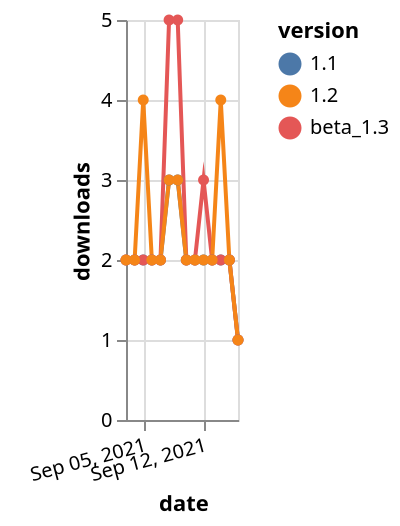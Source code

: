 {"$schema": "https://vega.github.io/schema/vega-lite/v5.json", "description": "A simple bar chart with embedded data.", "data": {"values": [{"date": "2021-09-03", "total": 2056, "delta": 2, "version": "1.1"}, {"date": "2021-09-04", "total": 2058, "delta": 2, "version": "1.1"}, {"date": "2021-09-05", "total": 2060, "delta": 2, "version": "1.1"}, {"date": "2021-09-06", "total": 2062, "delta": 2, "version": "1.1"}, {"date": "2021-09-07", "total": 2064, "delta": 2, "version": "1.1"}, {"date": "2021-09-08", "total": 2067, "delta": 3, "version": "1.1"}, {"date": "2021-09-09", "total": 2070, "delta": 3, "version": "1.1"}, {"date": "2021-09-10", "total": 2072, "delta": 2, "version": "1.1"}, {"date": "2021-09-11", "total": 2074, "delta": 2, "version": "1.1"}, {"date": "2021-09-12", "total": 2076, "delta": 2, "version": "1.1"}, {"date": "2021-09-13", "total": 2078, "delta": 2, "version": "1.1"}, {"date": "2021-09-14", "total": 2080, "delta": 2, "version": "1.1"}, {"date": "2021-09-15", "total": 2082, "delta": 2, "version": "1.1"}, {"date": "2021-09-16", "total": 2083, "delta": 1, "version": "1.1"}, {"date": "2021-09-03", "total": 2114, "delta": 2, "version": "beta_1.3"}, {"date": "2021-09-04", "total": 2116, "delta": 2, "version": "beta_1.3"}, {"date": "2021-09-05", "total": 2118, "delta": 2, "version": "beta_1.3"}, {"date": "2021-09-06", "total": 2120, "delta": 2, "version": "beta_1.3"}, {"date": "2021-09-07", "total": 2122, "delta": 2, "version": "beta_1.3"}, {"date": "2021-09-08", "total": 2127, "delta": 5, "version": "beta_1.3"}, {"date": "2021-09-09", "total": 2132, "delta": 5, "version": "beta_1.3"}, {"date": "2021-09-10", "total": 2134, "delta": 2, "version": "beta_1.3"}, {"date": "2021-09-11", "total": 2136, "delta": 2, "version": "beta_1.3"}, {"date": "2021-09-12", "total": 2139, "delta": 3, "version": "beta_1.3"}, {"date": "2021-09-13", "total": 2141, "delta": 2, "version": "beta_1.3"}, {"date": "2021-09-14", "total": 2143, "delta": 2, "version": "beta_1.3"}, {"date": "2021-09-15", "total": 2145, "delta": 2, "version": "beta_1.3"}, {"date": "2021-09-16", "total": 2146, "delta": 1, "version": "beta_1.3"}, {"date": "2021-09-03", "total": 2080, "delta": 2, "version": "1.2"}, {"date": "2021-09-04", "total": 2082, "delta": 2, "version": "1.2"}, {"date": "2021-09-05", "total": 2086, "delta": 4, "version": "1.2"}, {"date": "2021-09-06", "total": 2088, "delta": 2, "version": "1.2"}, {"date": "2021-09-07", "total": 2090, "delta": 2, "version": "1.2"}, {"date": "2021-09-08", "total": 2093, "delta": 3, "version": "1.2"}, {"date": "2021-09-09", "total": 2096, "delta": 3, "version": "1.2"}, {"date": "2021-09-10", "total": 2098, "delta": 2, "version": "1.2"}, {"date": "2021-09-11", "total": 2100, "delta": 2, "version": "1.2"}, {"date": "2021-09-12", "total": 2102, "delta": 2, "version": "1.2"}, {"date": "2021-09-13", "total": 2104, "delta": 2, "version": "1.2"}, {"date": "2021-09-14", "total": 2108, "delta": 4, "version": "1.2"}, {"date": "2021-09-15", "total": 2110, "delta": 2, "version": "1.2"}, {"date": "2021-09-16", "total": 2111, "delta": 1, "version": "1.2"}]}, "width": "container", "mark": {"type": "line", "point": {"filled": true}}, "encoding": {"x": {"field": "date", "type": "temporal", "timeUnit": "yearmonthdate", "title": "date", "axis": {"labelAngle": -15}}, "y": {"field": "delta", "type": "quantitative", "title": "downloads"}, "color": {"field": "version", "type": "nominal"}, "tooltip": {"field": "delta"}}}